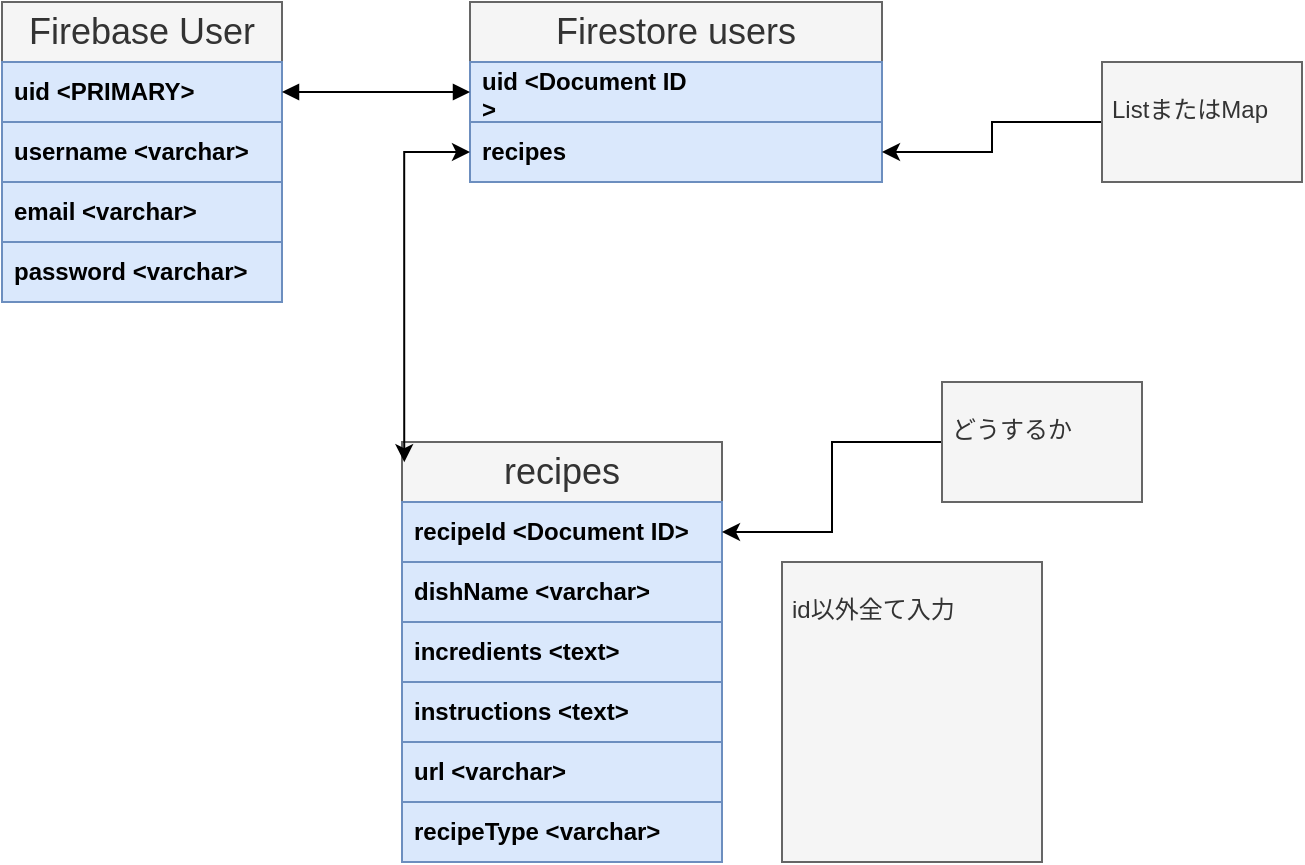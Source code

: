 <mxfile version="21.7.5" type="device">
  <diagram name="ページ1" id="YAEm1qiTI8nhxDeF6PqA">
    <mxGraphModel dx="984" dy="656" grid="1" gridSize="10" guides="1" tooltips="1" connect="1" arrows="1" fold="1" page="1" pageScale="1" pageWidth="827" pageHeight="1169" math="0" shadow="0">
      <root>
        <mxCell id="0" />
        <mxCell id="1" parent="0" />
        <mxCell id="KWoQ1-flaLBsvaKIxY63-1" value="&lt;font style=&quot;font-size: 18px;&quot;&gt;Firebase User&lt;/font&gt;" style="swimlane;fontStyle=0;childLayout=stackLayout;horizontal=1;startSize=30;horizontalStack=0;resizeParent=1;resizeParentMax=0;resizeLast=0;collapsible=1;marginBottom=0;whiteSpace=wrap;html=1;fillColor=#f5f5f5;fontColor=#333333;strokeColor=#666666;" parent="1" vertex="1">
          <mxGeometry x="40" y="90" width="140" height="150" as="geometry">
            <mxRectangle x="90" y="110" width="150" height="40" as="alternateBounds" />
          </mxGeometry>
        </mxCell>
        <mxCell id="KWoQ1-flaLBsvaKIxY63-2" value="&lt;b&gt;uid &amp;lt;PRIMARY&amp;gt;&lt;/b&gt;" style="text;strokeColor=#6c8ebf;fillColor=#dae8fc;align=left;verticalAlign=middle;spacingLeft=4;spacingRight=4;overflow=hidden;points=[[0,0.5],[1,0.5]];portConstraint=eastwest;rotatable=0;whiteSpace=wrap;html=1;" parent="KWoQ1-flaLBsvaKIxY63-1" vertex="1">
          <mxGeometry y="30" width="140" height="30" as="geometry" />
        </mxCell>
        <mxCell id="KWoQ1-flaLBsvaKIxY63-3" value="&lt;b&gt;username &amp;lt;varchar&amp;gt;&lt;/b&gt;" style="text;strokeColor=#6c8ebf;fillColor=#dae8fc;align=left;verticalAlign=middle;spacingLeft=4;spacingRight=4;overflow=hidden;points=[[0,0.5],[1,0.5]];portConstraint=eastwest;rotatable=0;whiteSpace=wrap;html=1;" parent="KWoQ1-flaLBsvaKIxY63-1" vertex="1">
          <mxGeometry y="60" width="140" height="30" as="geometry" />
        </mxCell>
        <mxCell id="KWoQ1-flaLBsvaKIxY63-4" value="&lt;b&gt;email &amp;lt;varchar&amp;gt;&lt;/b&gt;" style="text;strokeColor=#6c8ebf;fillColor=#dae8fc;align=left;verticalAlign=middle;spacingLeft=4;spacingRight=4;overflow=hidden;points=[[0,0.5],[1,0.5]];portConstraint=eastwest;rotatable=0;whiteSpace=wrap;html=1;" parent="KWoQ1-flaLBsvaKIxY63-1" vertex="1">
          <mxGeometry y="90" width="140" height="30" as="geometry" />
        </mxCell>
        <mxCell id="KWoQ1-flaLBsvaKIxY63-46" value="&lt;b&gt;password&amp;nbsp;&lt;/b&gt;&lt;b style=&quot;border-color: var(--border-color);&quot;&gt;&amp;lt;varchar&amp;gt;&lt;/b&gt;" style="text;strokeColor=#6c8ebf;fillColor=#dae8fc;align=left;verticalAlign=middle;spacingLeft=4;spacingRight=4;overflow=hidden;points=[[0,0.5],[1,0.5]];portConstraint=eastwest;rotatable=0;whiteSpace=wrap;html=1;" parent="KWoQ1-flaLBsvaKIxY63-1" vertex="1">
          <mxGeometry y="120" width="140" height="30" as="geometry" />
        </mxCell>
        <mxCell id="KWoQ1-flaLBsvaKIxY63-48" value="&lt;font style=&quot;font-size: 18px;&quot;&gt;Firestore users&lt;/font&gt;" style="swimlane;fontStyle=0;childLayout=stackLayout;horizontal=1;startSize=30;horizontalStack=0;resizeParent=1;resizeParentMax=0;resizeLast=0;collapsible=1;marginBottom=0;whiteSpace=wrap;html=1;fillColor=#f5f5f5;fontColor=#333333;strokeColor=#666666;" parent="1" vertex="1">
          <mxGeometry x="274" y="90" width="206" height="90" as="geometry">
            <mxRectangle x="90" y="110" width="150" height="40" as="alternateBounds" />
          </mxGeometry>
        </mxCell>
        <mxCell id="KWoQ1-flaLBsvaKIxY63-49" value="&lt;b&gt;uid &amp;lt;&lt;/b&gt;&lt;b style=&quot;border-color: var(--border-color);&quot;&gt;Document ID&lt;/b&gt;&lt;b&gt;&lt;br&gt;&amp;gt;&lt;/b&gt;" style="text;strokeColor=#6c8ebf;fillColor=#dae8fc;align=left;verticalAlign=middle;spacingLeft=4;spacingRight=4;overflow=hidden;points=[[0,0.5],[1,0.5]];portConstraint=eastwest;rotatable=0;whiteSpace=wrap;html=1;" parent="KWoQ1-flaLBsvaKIxY63-48" vertex="1">
          <mxGeometry y="30" width="206" height="30" as="geometry" />
        </mxCell>
        <mxCell id="KWoQ1-flaLBsvaKIxY63-50" value="&lt;b&gt;recipes&amp;nbsp;&lt;/b&gt;" style="text;strokeColor=#6c8ebf;fillColor=#dae8fc;align=left;verticalAlign=middle;spacingLeft=4;spacingRight=4;overflow=hidden;points=[[0,0.5],[1,0.5]];portConstraint=eastwest;rotatable=0;whiteSpace=wrap;html=1;" parent="KWoQ1-flaLBsvaKIxY63-48" vertex="1">
          <mxGeometry y="60" width="206" height="30" as="geometry" />
        </mxCell>
        <mxCell id="KWoQ1-flaLBsvaKIxY63-54" style="edgeStyle=orthogonalEdgeStyle;rounded=0;orthogonalLoop=1;jettySize=auto;html=1;entryX=1;entryY=0.5;entryDx=0;entryDy=0;" parent="1" source="KWoQ1-flaLBsvaKIxY63-53" target="KWoQ1-flaLBsvaKIxY63-50" edge="1">
          <mxGeometry relative="1" as="geometry">
            <mxPoint x="420" y="170" as="targetPoint" />
          </mxGeometry>
        </mxCell>
        <mxCell id="KWoQ1-flaLBsvaKIxY63-53" value="&lt;h1&gt;&lt;span style=&quot;background-color: initial; font-size: 12px; font-weight: normal;&quot;&gt;ListまたはMap&lt;/span&gt;&lt;br&gt;&lt;/h1&gt;" style="text;html=1;strokeColor=#666666;fillColor=#f5f5f5;spacing=5;spacingTop=-20;whiteSpace=wrap;overflow=hidden;rounded=0;fontColor=#333333;" parent="1" vertex="1">
          <mxGeometry x="590" y="120" width="100" height="60" as="geometry" />
        </mxCell>
        <mxCell id="KWoQ1-flaLBsvaKIxY63-55" style="edgeStyle=orthogonalEdgeStyle;rounded=0;orthogonalLoop=1;jettySize=auto;html=1;entryX=0;entryY=0.5;entryDx=0;entryDy=0;endArrow=block;endFill=1;strokeWidth=1;startArrow=block;startFill=1;" parent="1" source="KWoQ1-flaLBsvaKIxY63-2" target="KWoQ1-flaLBsvaKIxY63-49" edge="1">
          <mxGeometry relative="1" as="geometry" />
        </mxCell>
        <mxCell id="KWoQ1-flaLBsvaKIxY63-56" value="&lt;span style=&quot;font-size: 18px;&quot;&gt;recipes&lt;/span&gt;" style="swimlane;fontStyle=0;childLayout=stackLayout;horizontal=1;startSize=30;horizontalStack=0;resizeParent=1;resizeParentMax=0;resizeLast=0;collapsible=1;marginBottom=0;whiteSpace=wrap;html=1;fillColor=#f5f5f5;fontColor=#333333;strokeColor=#666666;" parent="1" vertex="1">
          <mxGeometry x="240" y="310" width="160" height="210" as="geometry">
            <mxRectangle x="90" y="110" width="150" height="40" as="alternateBounds" />
          </mxGeometry>
        </mxCell>
        <mxCell id="KWoQ1-flaLBsvaKIxY63-57" value="&lt;b&gt;recipeId &amp;lt;Document ID&amp;gt;&lt;/b&gt;" style="text;strokeColor=#6c8ebf;fillColor=#dae8fc;align=left;verticalAlign=middle;spacingLeft=4;spacingRight=4;overflow=hidden;points=[[0,0.5],[1,0.5]];portConstraint=eastwest;rotatable=0;whiteSpace=wrap;html=1;" parent="KWoQ1-flaLBsvaKIxY63-56" vertex="1">
          <mxGeometry y="30" width="160" height="30" as="geometry" />
        </mxCell>
        <mxCell id="KWoQ1-flaLBsvaKIxY63-58" value="&lt;b&gt;dishName &amp;lt;varchar&amp;gt;&lt;/b&gt;" style="text;strokeColor=#6c8ebf;fillColor=#dae8fc;align=left;verticalAlign=middle;spacingLeft=4;spacingRight=4;overflow=hidden;points=[[0,0.5],[1,0.5]];portConstraint=eastwest;rotatable=0;whiteSpace=wrap;html=1;" parent="KWoQ1-flaLBsvaKIxY63-56" vertex="1">
          <mxGeometry y="60" width="160" height="30" as="geometry" />
        </mxCell>
        <mxCell id="KWoQ1-flaLBsvaKIxY63-63" value="&lt;b&gt;incredients &amp;lt;text&amp;gt;&lt;/b&gt;" style="text;strokeColor=#6c8ebf;fillColor=#dae8fc;align=left;verticalAlign=middle;spacingLeft=4;spacingRight=4;overflow=hidden;points=[[0,0.5],[1,0.5]];portConstraint=eastwest;rotatable=0;whiteSpace=wrap;html=1;" parent="KWoQ1-flaLBsvaKIxY63-56" vertex="1">
          <mxGeometry y="90" width="160" height="30" as="geometry" />
        </mxCell>
        <mxCell id="KWoQ1-flaLBsvaKIxY63-64" value="&lt;b&gt;instructions &amp;lt;text&amp;gt;&lt;/b&gt;" style="text;strokeColor=#6c8ebf;fillColor=#dae8fc;align=left;verticalAlign=middle;spacingLeft=4;spacingRight=4;overflow=hidden;points=[[0,0.5],[1,0.5]];portConstraint=eastwest;rotatable=0;whiteSpace=wrap;html=1;" parent="KWoQ1-flaLBsvaKIxY63-56" vertex="1">
          <mxGeometry y="120" width="160" height="30" as="geometry" />
        </mxCell>
        <mxCell id="KWoQ1-flaLBsvaKIxY63-65" value="&lt;b&gt;url &amp;lt;varchar&amp;gt;&lt;/b&gt;" style="text;strokeColor=#6c8ebf;fillColor=#dae8fc;align=left;verticalAlign=middle;spacingLeft=4;spacingRight=4;overflow=hidden;points=[[0,0.5],[1,0.5]];portConstraint=eastwest;rotatable=0;whiteSpace=wrap;html=1;" parent="KWoQ1-flaLBsvaKIxY63-56" vertex="1">
          <mxGeometry y="150" width="160" height="30" as="geometry" />
        </mxCell>
        <mxCell id="KWoQ1-flaLBsvaKIxY63-66" value="&lt;b&gt;recipeType &amp;lt;varchar&amp;gt;&lt;/b&gt;" style="text;strokeColor=#6c8ebf;fillColor=#dae8fc;align=left;verticalAlign=middle;spacingLeft=4;spacingRight=4;overflow=hidden;points=[[0,0.5],[1,0.5]];portConstraint=eastwest;rotatable=0;whiteSpace=wrap;html=1;" parent="KWoQ1-flaLBsvaKIxY63-56" vertex="1">
          <mxGeometry y="180" width="160" height="30" as="geometry" />
        </mxCell>
        <mxCell id="KWoQ1-flaLBsvaKIxY63-61" style="edgeStyle=orthogonalEdgeStyle;rounded=0;orthogonalLoop=1;jettySize=auto;html=1;exitX=0;exitY=0.5;exitDx=0;exitDy=0;" parent="1" source="KWoQ1-flaLBsvaKIxY63-59" target="KWoQ1-flaLBsvaKIxY63-57" edge="1">
          <mxGeometry relative="1" as="geometry" />
        </mxCell>
        <mxCell id="KWoQ1-flaLBsvaKIxY63-59" value="&lt;h1&gt;&lt;span style=&quot;font-size: 12px; font-weight: 400;&quot;&gt;どうするか&lt;/span&gt;&lt;/h1&gt;" style="text;html=1;strokeColor=#666666;fillColor=#f5f5f5;spacing=5;spacingTop=-20;whiteSpace=wrap;overflow=hidden;rounded=0;fontColor=#333333;" parent="1" vertex="1">
          <mxGeometry x="510" y="280" width="100" height="60" as="geometry" />
        </mxCell>
        <mxCell id="KWoQ1-flaLBsvaKIxY63-67" style="edgeStyle=orthogonalEdgeStyle;rounded=0;orthogonalLoop=1;jettySize=auto;html=1;exitX=0;exitY=0.5;exitDx=0;exitDy=0;entryX=0.007;entryY=0.048;entryDx=0;entryDy=0;entryPerimeter=0;startArrow=classic;startFill=1;" parent="1" source="KWoQ1-flaLBsvaKIxY63-50" target="KWoQ1-flaLBsvaKIxY63-56" edge="1">
          <mxGeometry relative="1" as="geometry" />
        </mxCell>
        <mxCell id="KWoQ1-flaLBsvaKIxY63-68" value="&lt;h1&gt;&lt;span style=&quot;font-size: 12px; font-weight: 400;&quot;&gt;id以外全て入力&lt;/span&gt;&lt;/h1&gt;" style="text;html=1;strokeColor=#666666;fillColor=#f5f5f5;spacing=5;spacingTop=-20;whiteSpace=wrap;overflow=hidden;rounded=0;fontColor=#333333;" parent="1" vertex="1">
          <mxGeometry x="430" y="370" width="130" height="150" as="geometry" />
        </mxCell>
      </root>
    </mxGraphModel>
  </diagram>
</mxfile>
